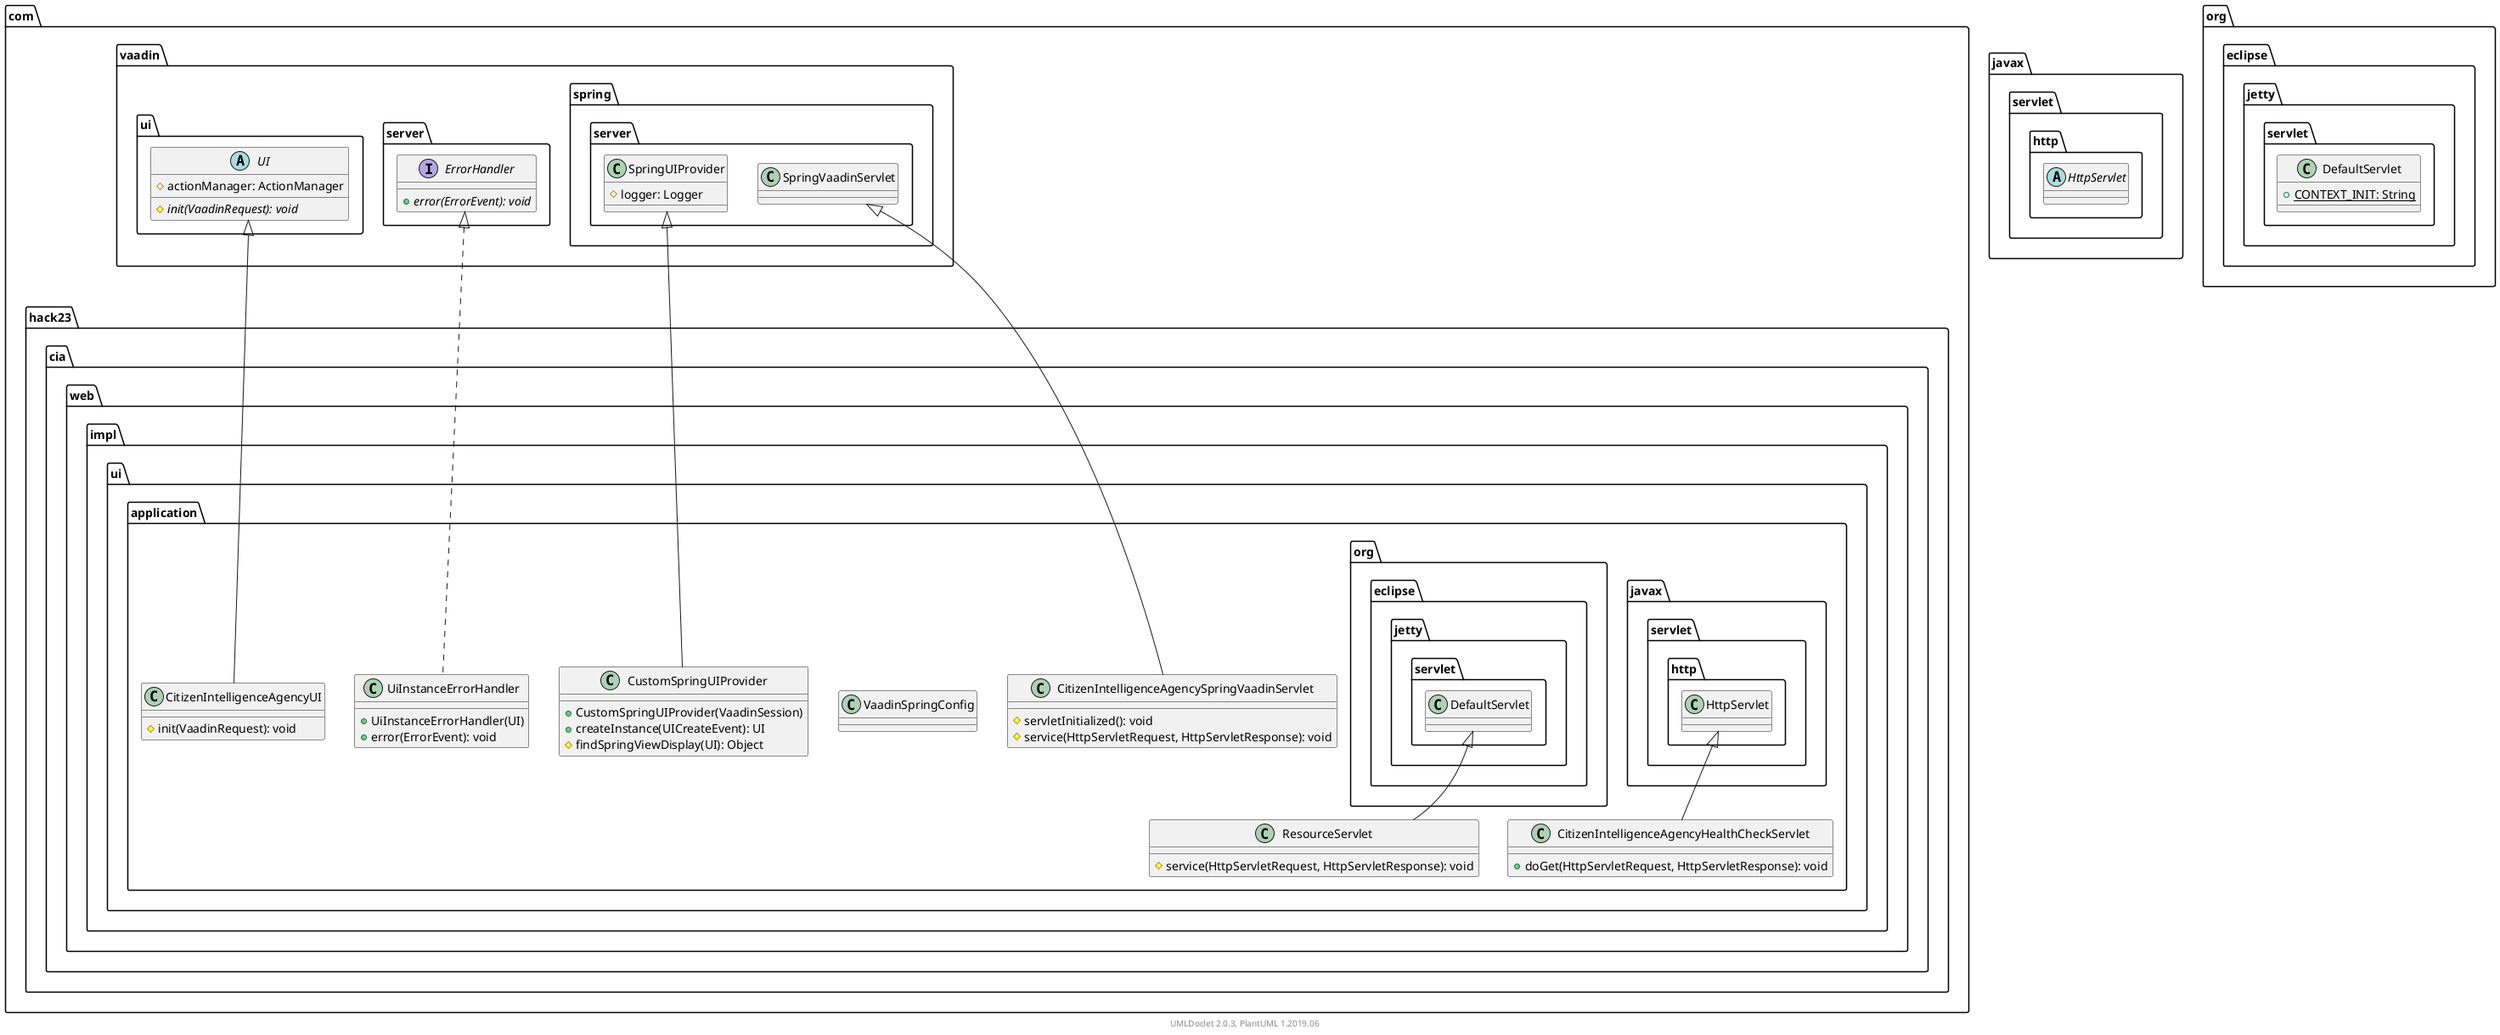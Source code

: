 @startuml
    namespace com.hack23.cia.web.impl.ui.application {

        class CitizenIntelligenceAgencySpringVaadinServlet [[CitizenIntelligenceAgencySpringVaadinServlet.html]] {
            #servletInitialized(): void
            #service(HttpServletRequest, HttpServletResponse): void
        }

        class VaadinSpringConfig [[VaadinSpringConfig.html]]

        class CitizenIntelligenceAgencyHealthCheckServlet [[CitizenIntelligenceAgencyHealthCheckServlet.html]] {
            +doGet(HttpServletRequest, HttpServletResponse): void
        }

        class UiInstanceErrorHandler [[UiInstanceErrorHandler.html]] {
            +UiInstanceErrorHandler(UI)
            +error(ErrorEvent): void
        }

        class CustomSpringUIProvider [[CustomSpringUIProvider.html]] {
            +CustomSpringUIProvider(VaadinSession)
            +createInstance(UICreateEvent): UI
            #findSpringViewDisplay(UI): Object
        }

        class ResourceServlet [[ResourceServlet.html]] {
            #service(HttpServletRequest, HttpServletResponse): void
        }

        class CitizenIntelligenceAgencyUI [[CitizenIntelligenceAgencyUI.html]] {
            #init(VaadinRequest): void
        }

        com.vaadin.spring.server.SpringVaadinServlet <|-- CitizenIntelligenceAgencySpringVaadinServlet
        javax.servlet.http.HttpServlet <|-- CitizenIntelligenceAgencyHealthCheckServlet
        com.vaadin.server.ErrorHandler <|.. UiInstanceErrorHandler
        com.vaadin.spring.server.SpringUIProvider <|-- CustomSpringUIProvider
        org.eclipse.jetty.servlet.DefaultServlet <|-- ResourceServlet
        com.vaadin.ui.UI <|-- CitizenIntelligenceAgencyUI
    }

    namespace com.vaadin.spring.server {
        class SpringVaadinServlet {
        }
        class SpringUIProvider {
            #logger: Logger
        }
    }

    namespace javax.servlet.http {
        abstract class HttpServlet {
        }
    }

    namespace com.vaadin.server {
        interface ErrorHandler {
            {abstract} +error(ErrorEvent): void
        }
    }

    namespace org.eclipse.jetty.servlet {
        class DefaultServlet {
            {static} +CONTEXT_INIT: String
        }
    }

    namespace com.vaadin.ui {
        abstract class UI {
            #actionManager: ActionManager
            {abstract} #init(VaadinRequest): void
        }
    }

    center footer UMLDoclet 2.0.3, PlantUML 1.2019.06
@enduml
